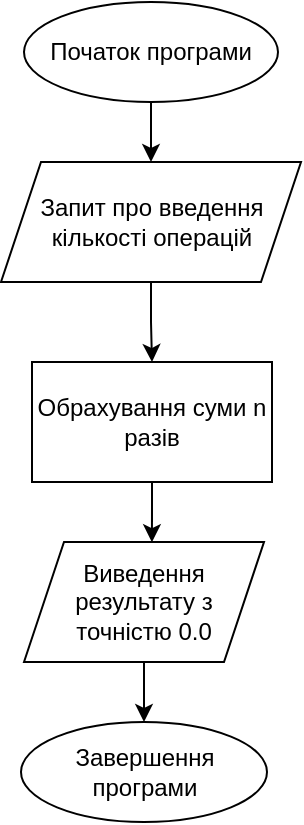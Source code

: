 <mxfile version="24.8.3">
  <diagram name="Сторінка-1" id="NiCWR99BNMAtr44-BHBs">
    <mxGraphModel grid="1" page="1" gridSize="10" guides="1" tooltips="1" connect="1" arrows="1" fold="1" pageScale="1" pageWidth="827" pageHeight="1169" math="0" shadow="0">
      <root>
        <mxCell id="0" />
        <mxCell id="1" parent="0" />
        <mxCell id="WIBoyPJEdtDj1h0VfNzT-6" style="edgeStyle=orthogonalEdgeStyle;rounded=0;orthogonalLoop=1;jettySize=auto;html=1;entryX=0.5;entryY=0;entryDx=0;entryDy=0;" edge="1" parent="1" source="WIBoyPJEdtDj1h0VfNzT-1" target="WIBoyPJEdtDj1h0VfNzT-2">
          <mxGeometry relative="1" as="geometry" />
        </mxCell>
        <mxCell id="WIBoyPJEdtDj1h0VfNzT-1" value="Початок програми" style="ellipse;whiteSpace=wrap;html=1;" vertex="1" parent="1">
          <mxGeometry x="353" y="20" width="127" height="50" as="geometry" />
        </mxCell>
        <mxCell id="WIBoyPJEdtDj1h0VfNzT-7" style="edgeStyle=orthogonalEdgeStyle;rounded=0;orthogonalLoop=1;jettySize=auto;html=1;entryX=0.5;entryY=0;entryDx=0;entryDy=0;" edge="1" parent="1" source="WIBoyPJEdtDj1h0VfNzT-2" target="WIBoyPJEdtDj1h0VfNzT-3">
          <mxGeometry relative="1" as="geometry" />
        </mxCell>
        <mxCell id="WIBoyPJEdtDj1h0VfNzT-2" value="Запит про введення кількості операцій" style="shape=parallelogram;perimeter=parallelogramPerimeter;whiteSpace=wrap;html=1;fixedSize=1;" vertex="1" parent="1">
          <mxGeometry x="341.5" y="100" width="150" height="60" as="geometry" />
        </mxCell>
        <mxCell id="WIBoyPJEdtDj1h0VfNzT-3" value="Обрахування суми n разів" style="rounded=0;whiteSpace=wrap;html=1;" vertex="1" parent="1">
          <mxGeometry x="357" y="200" width="120" height="60" as="geometry" />
        </mxCell>
        <mxCell id="WIBoyPJEdtDj1h0VfNzT-11" style="edgeStyle=orthogonalEdgeStyle;rounded=0;orthogonalLoop=1;jettySize=auto;html=1;entryX=0.5;entryY=0;entryDx=0;entryDy=0;" edge="1" parent="1" source="WIBoyPJEdtDj1h0VfNzT-4" target="WIBoyPJEdtDj1h0VfNzT-5">
          <mxGeometry relative="1" as="geometry" />
        </mxCell>
        <mxCell id="WIBoyPJEdtDj1h0VfNzT-4" value="Виведення результату з точністю 0.0" style="shape=parallelogram;perimeter=parallelogramPerimeter;whiteSpace=wrap;html=1;fixedSize=1;" vertex="1" parent="1">
          <mxGeometry x="353" y="290" width="120" height="60" as="geometry" />
        </mxCell>
        <mxCell id="WIBoyPJEdtDj1h0VfNzT-5" value="Завершення програми" style="ellipse;whiteSpace=wrap;html=1;" vertex="1" parent="1">
          <mxGeometry x="351.5" y="380" width="123" height="50" as="geometry" />
        </mxCell>
        <mxCell id="WIBoyPJEdtDj1h0VfNzT-10" style="edgeStyle=orthogonalEdgeStyle;rounded=0;orthogonalLoop=1;jettySize=auto;html=1;entryX=0.533;entryY=0.002;entryDx=0;entryDy=0;entryPerimeter=0;" edge="1" parent="1" source="WIBoyPJEdtDj1h0VfNzT-3" target="WIBoyPJEdtDj1h0VfNzT-4">
          <mxGeometry relative="1" as="geometry" />
        </mxCell>
      </root>
    </mxGraphModel>
  </diagram>
</mxfile>
